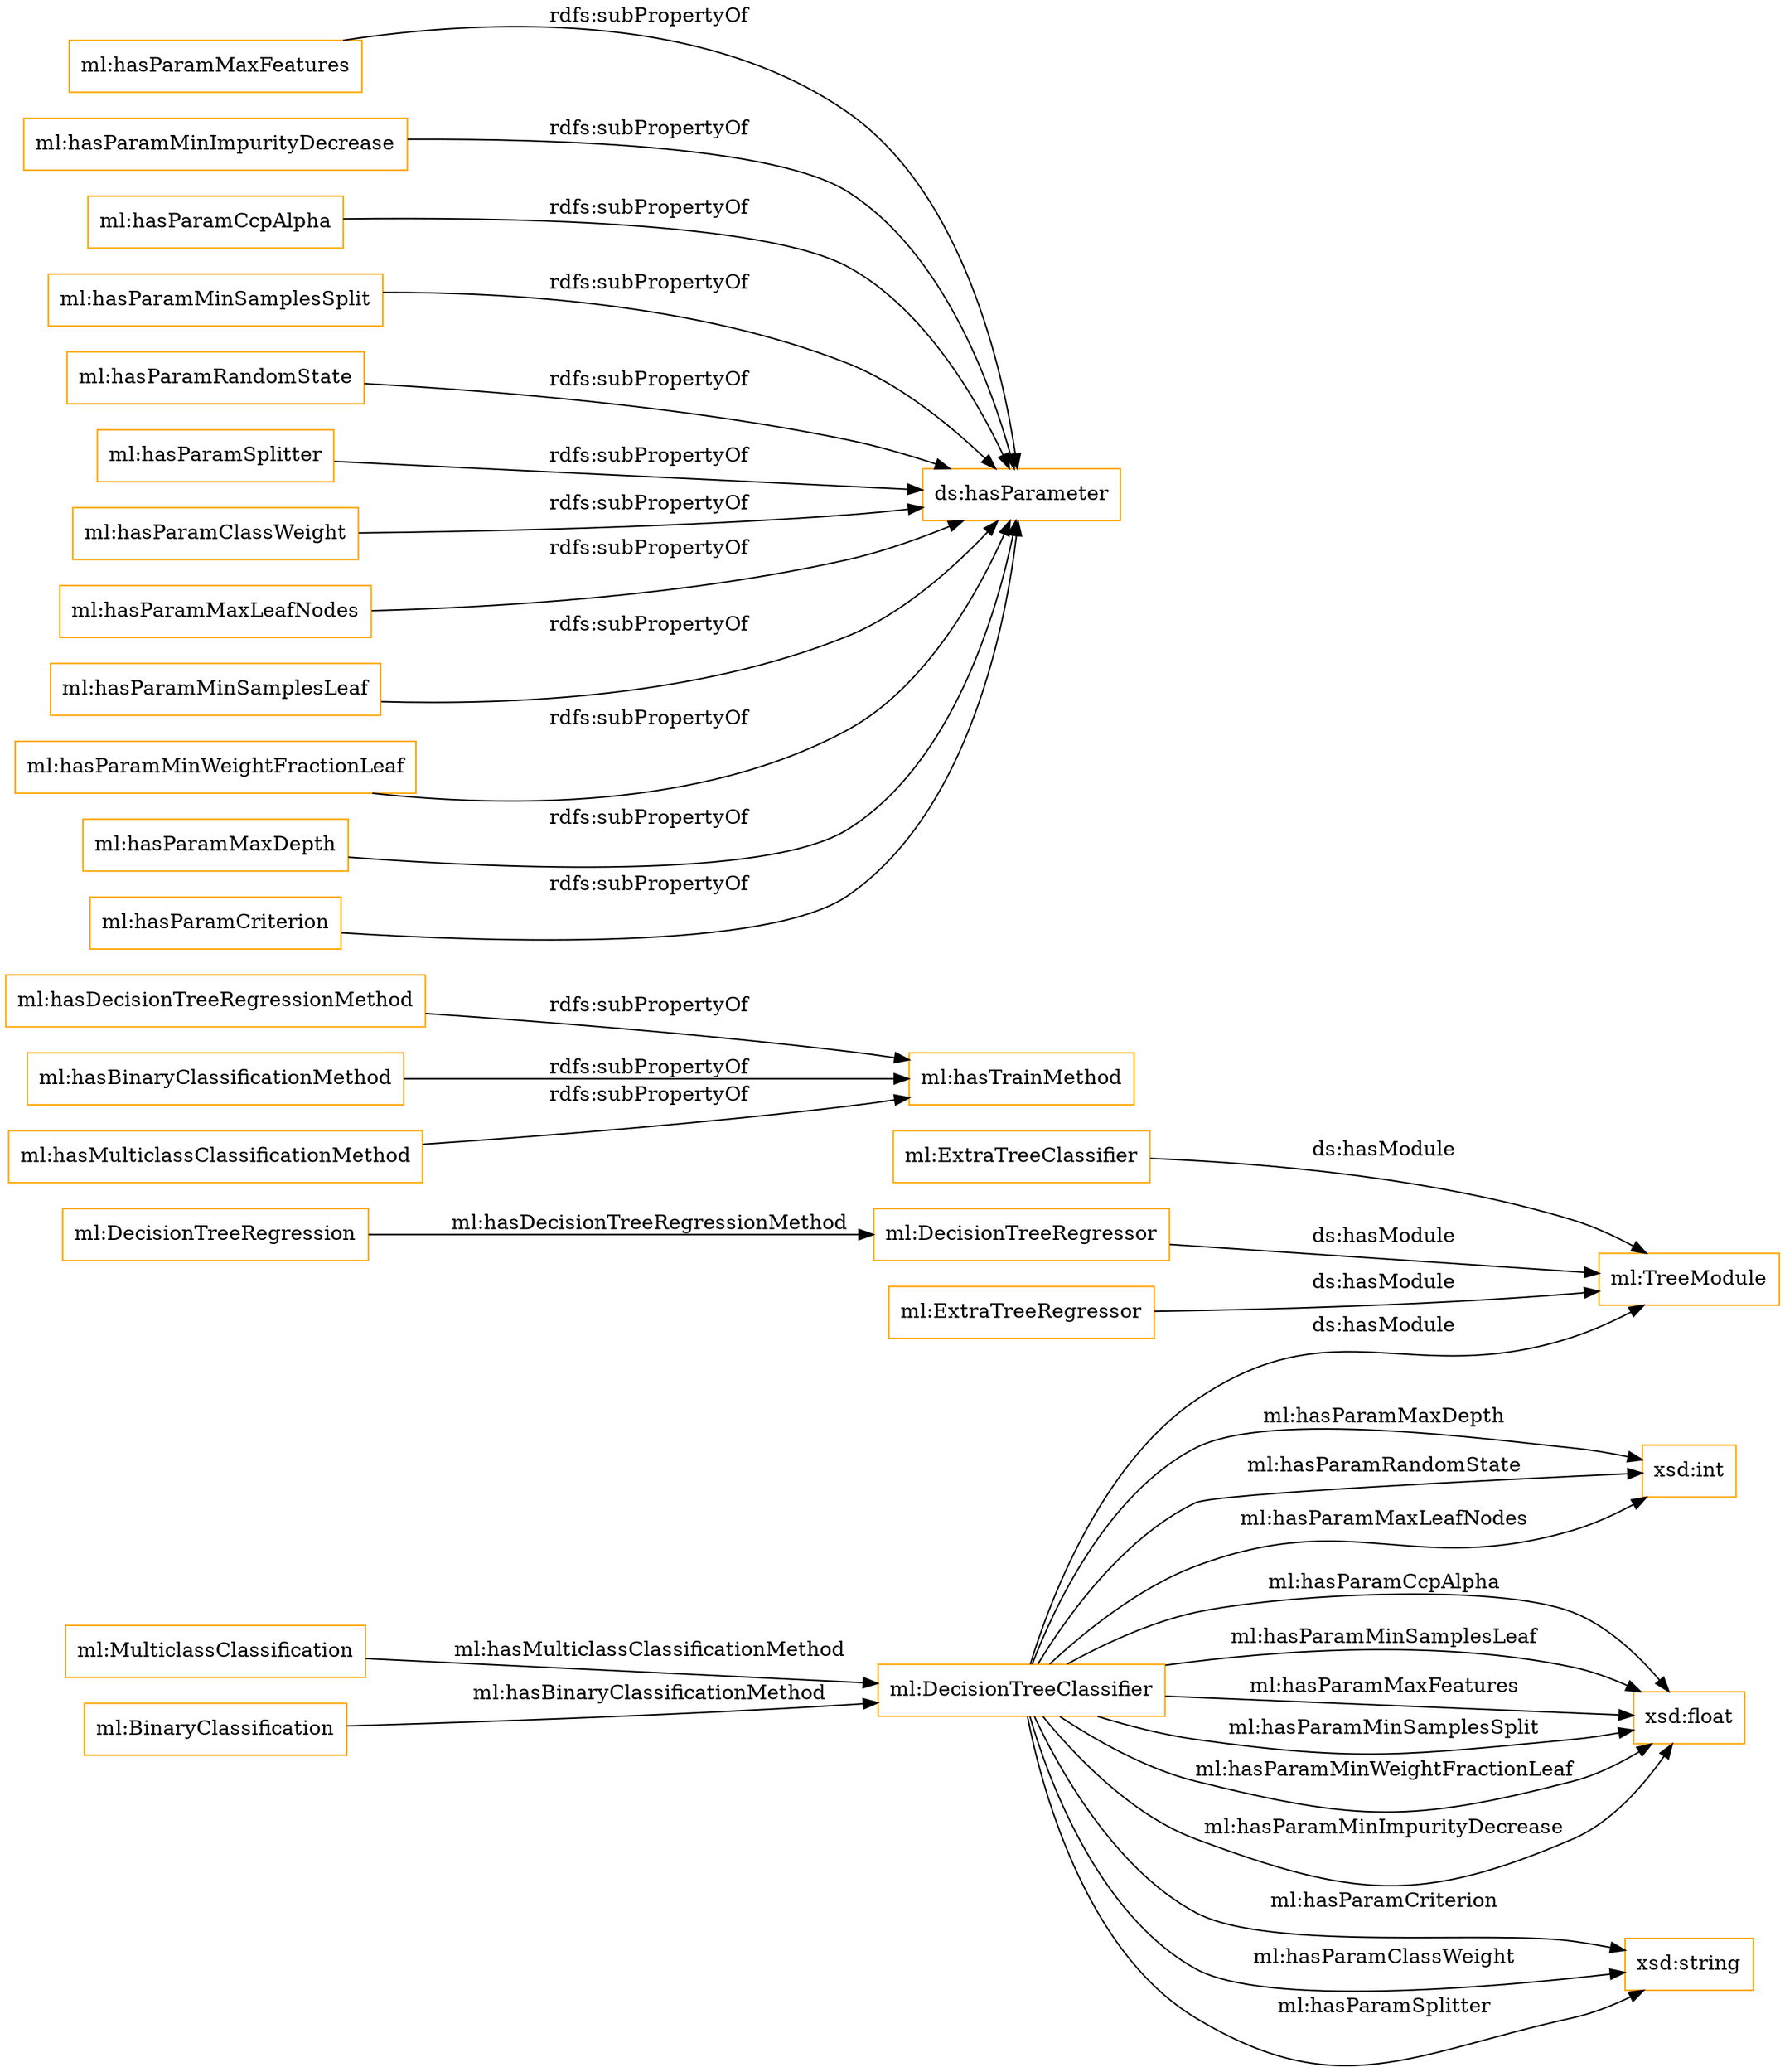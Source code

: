 digraph ar2dtool_diagram { 
rankdir=LR;
size="1501"
node [shape = rectangle, color="orange"]; "ml:ExtraTreeClassifier" "ml:DecisionTreeRegressor" "ml:BinaryClassification" "ml:DecisionTreeRegression" "ml:MulticlassClassification" "ml:DecisionTreeClassifier" "ml:TreeModule" "ml:ExtraTreeRegressor" ; /*classes style*/
	"ml:hasDecisionTreeRegressionMethod" -> "ml:hasTrainMethod" [ label = "rdfs:subPropertyOf" ];
	"ml:hasParamMaxFeatures" -> "ds:hasParameter" [ label = "rdfs:subPropertyOf" ];
	"ml:ExtraTreeRegressor" -> "ml:TreeModule" [ label = "ds:hasModule" ];
	"ml:ExtraTreeClassifier" -> "ml:TreeModule" [ label = "ds:hasModule" ];
	"ml:hasParamMinImpurityDecrease" -> "ds:hasParameter" [ label = "rdfs:subPropertyOf" ];
	"ml:DecisionTreeClassifier" -> "ml:TreeModule" [ label = "ds:hasModule" ];
	"ml:hasParamCcpAlpha" -> "ds:hasParameter" [ label = "rdfs:subPropertyOf" ];
	"ml:hasParamMinSamplesSplit" -> "ds:hasParameter" [ label = "rdfs:subPropertyOf" ];
	"ml:hasParamRandomState" -> "ds:hasParameter" [ label = "rdfs:subPropertyOf" ];
	"ml:hasBinaryClassificationMethod" -> "ml:hasTrainMethod" [ label = "rdfs:subPropertyOf" ];
	"ml:hasParamSplitter" -> "ds:hasParameter" [ label = "rdfs:subPropertyOf" ];
	"ml:hasParamClassWeight" -> "ds:hasParameter" [ label = "rdfs:subPropertyOf" ];
	"ml:hasParamMaxLeafNodes" -> "ds:hasParameter" [ label = "rdfs:subPropertyOf" ];
	"ml:hasParamMinSamplesLeaf" -> "ds:hasParameter" [ label = "rdfs:subPropertyOf" ];
	"ml:DecisionTreeRegressor" -> "ml:TreeModule" [ label = "ds:hasModule" ];
	"ml:hasParamMinWeightFractionLeaf" -> "ds:hasParameter" [ label = "rdfs:subPropertyOf" ];
	"ml:hasParamMaxDepth" -> "ds:hasParameter" [ label = "rdfs:subPropertyOf" ];
	"ml:hasMulticlassClassificationMethod" -> "ml:hasTrainMethod" [ label = "rdfs:subPropertyOf" ];
	"ml:hasParamCriterion" -> "ds:hasParameter" [ label = "rdfs:subPropertyOf" ];
	"ml:DecisionTreeClassifier" -> "xsd:int" [ label = "ml:hasParamMaxDepth" ];
	"ml:DecisionTreeClassifier" -> "xsd:string" [ label = "ml:hasParamCriterion" ];
	"ml:BinaryClassification" -> "ml:DecisionTreeClassifier" [ label = "ml:hasBinaryClassificationMethod" ];
	"ml:DecisionTreeClassifier" -> "xsd:float" [ label = "ml:hasParamCcpAlpha" ];
	"ml:DecisionTreeClassifier" -> "xsd:string" [ label = "ml:hasParamClassWeight" ];
	"ml:DecisionTreeClassifier" -> "xsd:int" [ label = "ml:hasParamRandomState" ];
	"ml:DecisionTreeClassifier" -> "xsd:float" [ label = "ml:hasParamMinSamplesLeaf" ];
	"ml:DecisionTreeClassifier" -> "xsd:float" [ label = "ml:hasParamMaxFeatures" ];
	"ml:DecisionTreeClassifier" -> "xsd:string" [ label = "ml:hasParamSplitter" ];
	"ml:DecisionTreeRegression" -> "ml:DecisionTreeRegressor" [ label = "ml:hasDecisionTreeRegressionMethod" ];
	"ml:DecisionTreeClassifier" -> "xsd:int" [ label = "ml:hasParamMaxLeafNodes" ];
	"ml:DecisionTreeClassifier" -> "xsd:float" [ label = "ml:hasParamMinSamplesSplit" ];
	"ml:DecisionTreeClassifier" -> "xsd:float" [ label = "ml:hasParamMinWeightFractionLeaf" ];
	"ml:DecisionTreeClassifier" -> "xsd:float" [ label = "ml:hasParamMinImpurityDecrease" ];
	"ml:MulticlassClassification" -> "ml:DecisionTreeClassifier" [ label = "ml:hasMulticlassClassificationMethod" ];

}
